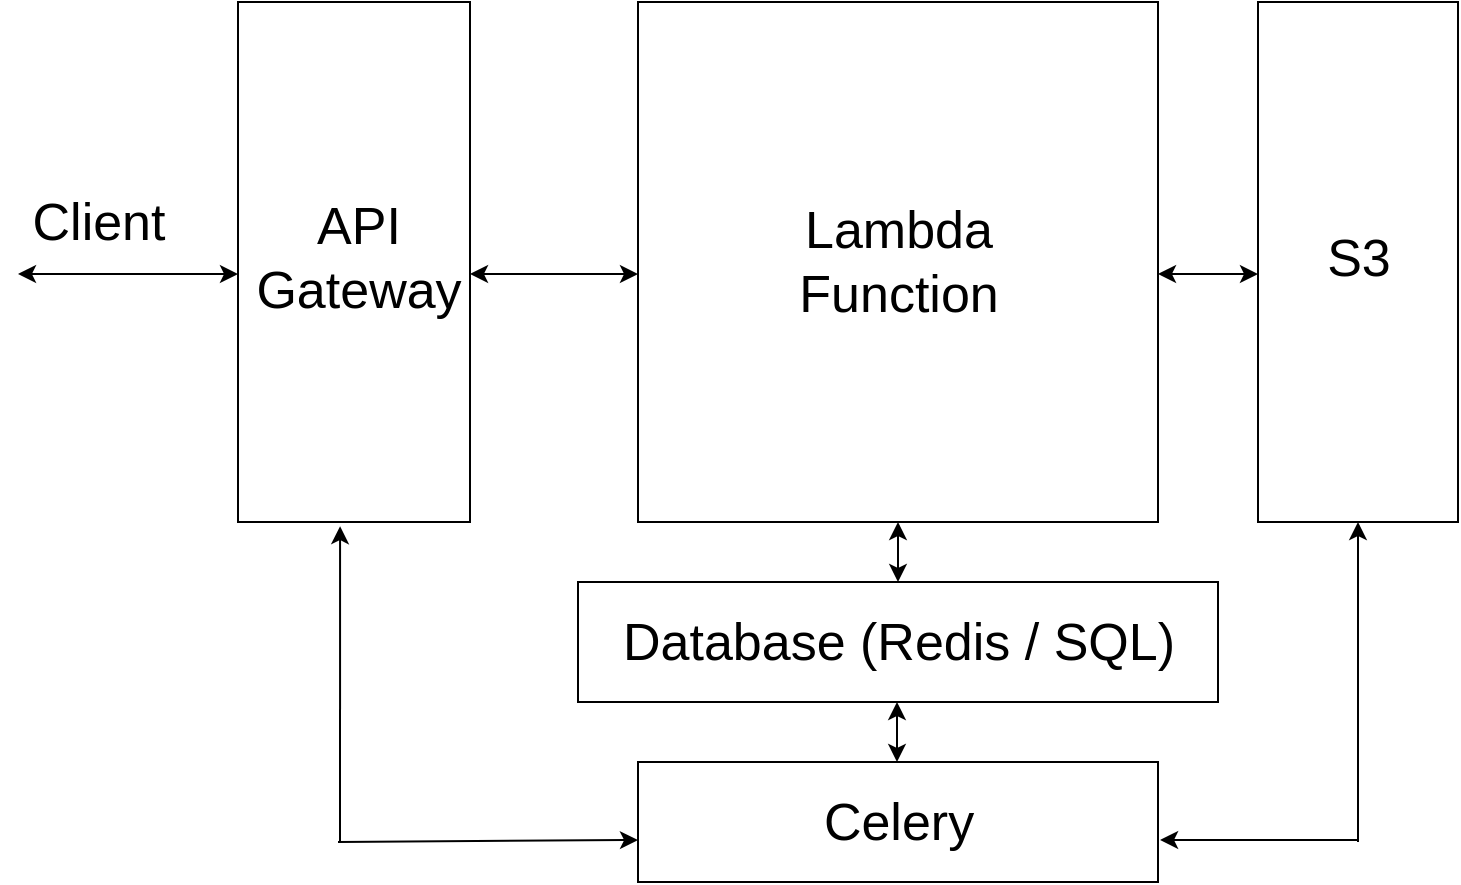<mxfile version="13.0.3" type="github"><diagram id="pNLLgWnmvibIuMRzw8W1" name="Page-1"><mxGraphModel dx="925" dy="642" grid="1" gridSize="10" guides="1" tooltips="1" connect="1" arrows="1" fold="1" page="1" pageScale="1" pageWidth="827" pageHeight="1169" math="0" shadow="0"><root><mxCell id="0"/><mxCell id="1" parent="0"/><mxCell id="Cmx-QJ2laZMkGuFimnX9-2" value="" style="rounded=0;whiteSpace=wrap;html=1;" vertex="1" parent="1"><mxGeometry x="150" y="100" width="116" height="260" as="geometry"/></mxCell><mxCell id="Cmx-QJ2laZMkGuFimnX9-3" value="&lt;font style=&quot;font-size: 26px&quot;&gt;API&lt;br&gt;Gateway&lt;/font&gt;" style="text;html=1;resizable=0;autosize=1;align=center;verticalAlign=middle;points=[];fillColor=none;strokeColor=none;rounded=0;" vertex="1" parent="1"><mxGeometry x="150" y="208" width="120" height="40" as="geometry"/></mxCell><mxCell id="Cmx-QJ2laZMkGuFimnX9-4" value="" style="rounded=0;whiteSpace=wrap;html=1;" vertex="1" parent="1"><mxGeometry x="350" y="100" width="260" height="260" as="geometry"/></mxCell><mxCell id="Cmx-QJ2laZMkGuFimnX9-5" value="&lt;font style=&quot;font-size: 26px&quot;&gt;Lambda&lt;br&gt;Function&lt;/font&gt;" style="text;html=1;resizable=0;autosize=1;align=center;verticalAlign=middle;points=[];fillColor=none;strokeColor=none;rounded=0;" vertex="1" parent="1"><mxGeometry x="420" y="210" width="120" height="40" as="geometry"/></mxCell><mxCell id="Cmx-QJ2laZMkGuFimnX9-6" value="" style="rounded=0;whiteSpace=wrap;html=1;" vertex="1" parent="1"><mxGeometry x="660" y="100" width="100" height="260" as="geometry"/></mxCell><mxCell id="Cmx-QJ2laZMkGuFimnX9-7" value="&lt;font style=&quot;font-size: 26px&quot;&gt;S3&lt;/font&gt;" style="text;html=1;resizable=0;autosize=1;align=center;verticalAlign=middle;points=[];fillColor=none;strokeColor=none;rounded=0;" vertex="1" parent="1"><mxGeometry x="685" y="218" width="50" height="20" as="geometry"/></mxCell><mxCell id="Cmx-QJ2laZMkGuFimnX9-8" value="" style="rounded=0;whiteSpace=wrap;html=1;" vertex="1" parent="1"><mxGeometry x="320" y="390" width="320" height="60" as="geometry"/></mxCell><mxCell id="Cmx-QJ2laZMkGuFimnX9-9" value="Database (Redis / SQL)" style="text;html=1;resizable=0;autosize=1;align=center;verticalAlign=middle;points=[];fillColor=none;strokeColor=none;rounded=0;fontSize=26;" vertex="1" parent="1"><mxGeometry x="335" y="400" width="290" height="40" as="geometry"/></mxCell><mxCell id="Cmx-QJ2laZMkGuFimnX9-10" value="" style="rounded=0;whiteSpace=wrap;html=1;" vertex="1" parent="1"><mxGeometry x="350" y="480" width="260" height="60" as="geometry"/></mxCell><mxCell id="Cmx-QJ2laZMkGuFimnX9-11" value="Celery" style="text;html=1;resizable=0;autosize=1;align=center;verticalAlign=middle;points=[];fillColor=none;strokeColor=none;rounded=0;fontSize=26;" vertex="1" parent="1"><mxGeometry x="435" y="490" width="90" height="40" as="geometry"/></mxCell><mxCell id="Cmx-QJ2laZMkGuFimnX9-13" value="" style="endArrow=classic;startArrow=classic;html=1;fontSize=26;" edge="1" parent="1"><mxGeometry width="50" height="50" relative="1" as="geometry"><mxPoint x="40" y="236" as="sourcePoint"/><mxPoint x="150" y="236" as="targetPoint"/></mxGeometry></mxCell><mxCell id="Cmx-QJ2laZMkGuFimnX9-15" value="" style="endArrow=classic;startArrow=classic;html=1;fontSize=26;" edge="1" parent="1"><mxGeometry width="50" height="50" relative="1" as="geometry"><mxPoint x="266" y="236" as="sourcePoint"/><mxPoint x="350" y="236" as="targetPoint"/></mxGeometry></mxCell><mxCell id="Cmx-QJ2laZMkGuFimnX9-16" value="" style="endArrow=classic;startArrow=classic;html=1;fontSize=26;" edge="1" parent="1"><mxGeometry width="50" height="50" relative="1" as="geometry"><mxPoint x="610" y="236" as="sourcePoint"/><mxPoint x="660" y="236" as="targetPoint"/></mxGeometry></mxCell><mxCell id="Cmx-QJ2laZMkGuFimnX9-17" value="Client" style="text;html=1;resizable=0;autosize=1;align=center;verticalAlign=middle;points=[];fillColor=none;strokeColor=none;rounded=0;fontSize=26;" vertex="1" parent="1"><mxGeometry x="40" y="190" width="80" height="40" as="geometry"/></mxCell><mxCell id="Cmx-QJ2laZMkGuFimnX9-18" value="" style="endArrow=classic;html=1;fontSize=26;entryX=0.44;entryY=1.008;entryDx=0;entryDy=0;entryPerimeter=0;" edge="1" parent="1" target="Cmx-QJ2laZMkGuFimnX9-2"><mxGeometry width="50" height="50" relative="1" as="geometry"><mxPoint x="201" y="520" as="sourcePoint"/><mxPoint x="210" y="390" as="targetPoint"/></mxGeometry></mxCell><mxCell id="Cmx-QJ2laZMkGuFimnX9-19" value="" style="endArrow=classic;html=1;fontSize=26;" edge="1" parent="1"><mxGeometry width="50" height="50" relative="1" as="geometry"><mxPoint x="200" y="520" as="sourcePoint"/><mxPoint x="350" y="519" as="targetPoint"/></mxGeometry></mxCell><mxCell id="Cmx-QJ2laZMkGuFimnX9-20" value="" style="endArrow=classic;html=1;fontSize=26;" edge="1" parent="1"><mxGeometry width="50" height="50" relative="1" as="geometry"><mxPoint x="710" y="520" as="sourcePoint"/><mxPoint x="710" y="360" as="targetPoint"/></mxGeometry></mxCell><mxCell id="Cmx-QJ2laZMkGuFimnX9-21" value="" style="endArrow=classic;html=1;fontSize=26;entryX=1.004;entryY=0.65;entryDx=0;entryDy=0;entryPerimeter=0;" edge="1" parent="1" target="Cmx-QJ2laZMkGuFimnX9-10"><mxGeometry width="50" height="50" relative="1" as="geometry"><mxPoint x="710" y="519" as="sourcePoint"/><mxPoint x="710" y="520" as="targetPoint"/></mxGeometry></mxCell><mxCell id="Cmx-QJ2laZMkGuFimnX9-22" value="" style="endArrow=classic;startArrow=classic;html=1;fontSize=26;entryX=0.5;entryY=1;entryDx=0;entryDy=0;" edge="1" parent="1" target="Cmx-QJ2laZMkGuFimnX9-4"><mxGeometry width="50" height="50" relative="1" as="geometry"><mxPoint x="480" y="390" as="sourcePoint"/><mxPoint x="530" y="340" as="targetPoint"/></mxGeometry></mxCell><mxCell id="Cmx-QJ2laZMkGuFimnX9-23" value="" style="endArrow=classic;startArrow=classic;html=1;fontSize=26;entryX=0.5;entryY=1;entryDx=0;entryDy=0;" edge="1" parent="1"><mxGeometry width="50" height="50" relative="1" as="geometry"><mxPoint x="479.5" y="480" as="sourcePoint"/><mxPoint x="479.5" y="450" as="targetPoint"/></mxGeometry></mxCell></root></mxGraphModel></diagram></mxfile>
